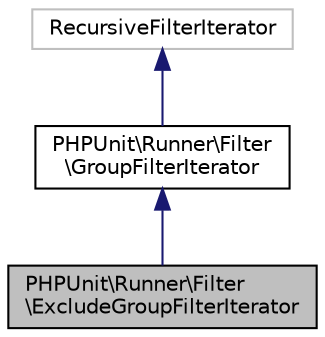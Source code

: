 digraph "PHPUnit\Runner\Filter\ExcludeGroupFilterIterator"
{
  edge [fontname="Helvetica",fontsize="10",labelfontname="Helvetica",labelfontsize="10"];
  node [fontname="Helvetica",fontsize="10",shape=record];
  Node0 [label="PHPUnit\\Runner\\Filter\l\\ExcludeGroupFilterIterator",height=0.2,width=0.4,color="black", fillcolor="grey75", style="filled", fontcolor="black"];
  Node1 -> Node0 [dir="back",color="midnightblue",fontsize="10",style="solid",fontname="Helvetica"];
  Node1 [label="PHPUnit\\Runner\\Filter\l\\GroupFilterIterator",height=0.2,width=0.4,color="black", fillcolor="white", style="filled",URL="$classPHPUnit_1_1Runner_1_1Filter_1_1GroupFilterIterator.html"];
  Node2 -> Node1 [dir="back",color="midnightblue",fontsize="10",style="solid",fontname="Helvetica"];
  Node2 [label="RecursiveFilterIterator",height=0.2,width=0.4,color="grey75", fillcolor="white", style="filled"];
}
